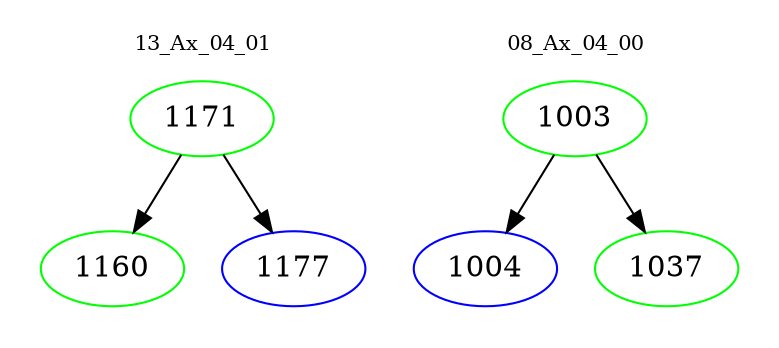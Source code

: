 digraph{
subgraph cluster_0 {
color = white
label = "13_Ax_04_01";
fontsize=10;
T0_1171 [label="1171", color="green"]
T0_1171 -> T0_1160 [color="black"]
T0_1160 [label="1160", color="green"]
T0_1171 -> T0_1177 [color="black"]
T0_1177 [label="1177", color="blue"]
}
subgraph cluster_1 {
color = white
label = "08_Ax_04_00";
fontsize=10;
T1_1003 [label="1003", color="green"]
T1_1003 -> T1_1004 [color="black"]
T1_1004 [label="1004", color="blue"]
T1_1003 -> T1_1037 [color="black"]
T1_1037 [label="1037", color="green"]
}
}
